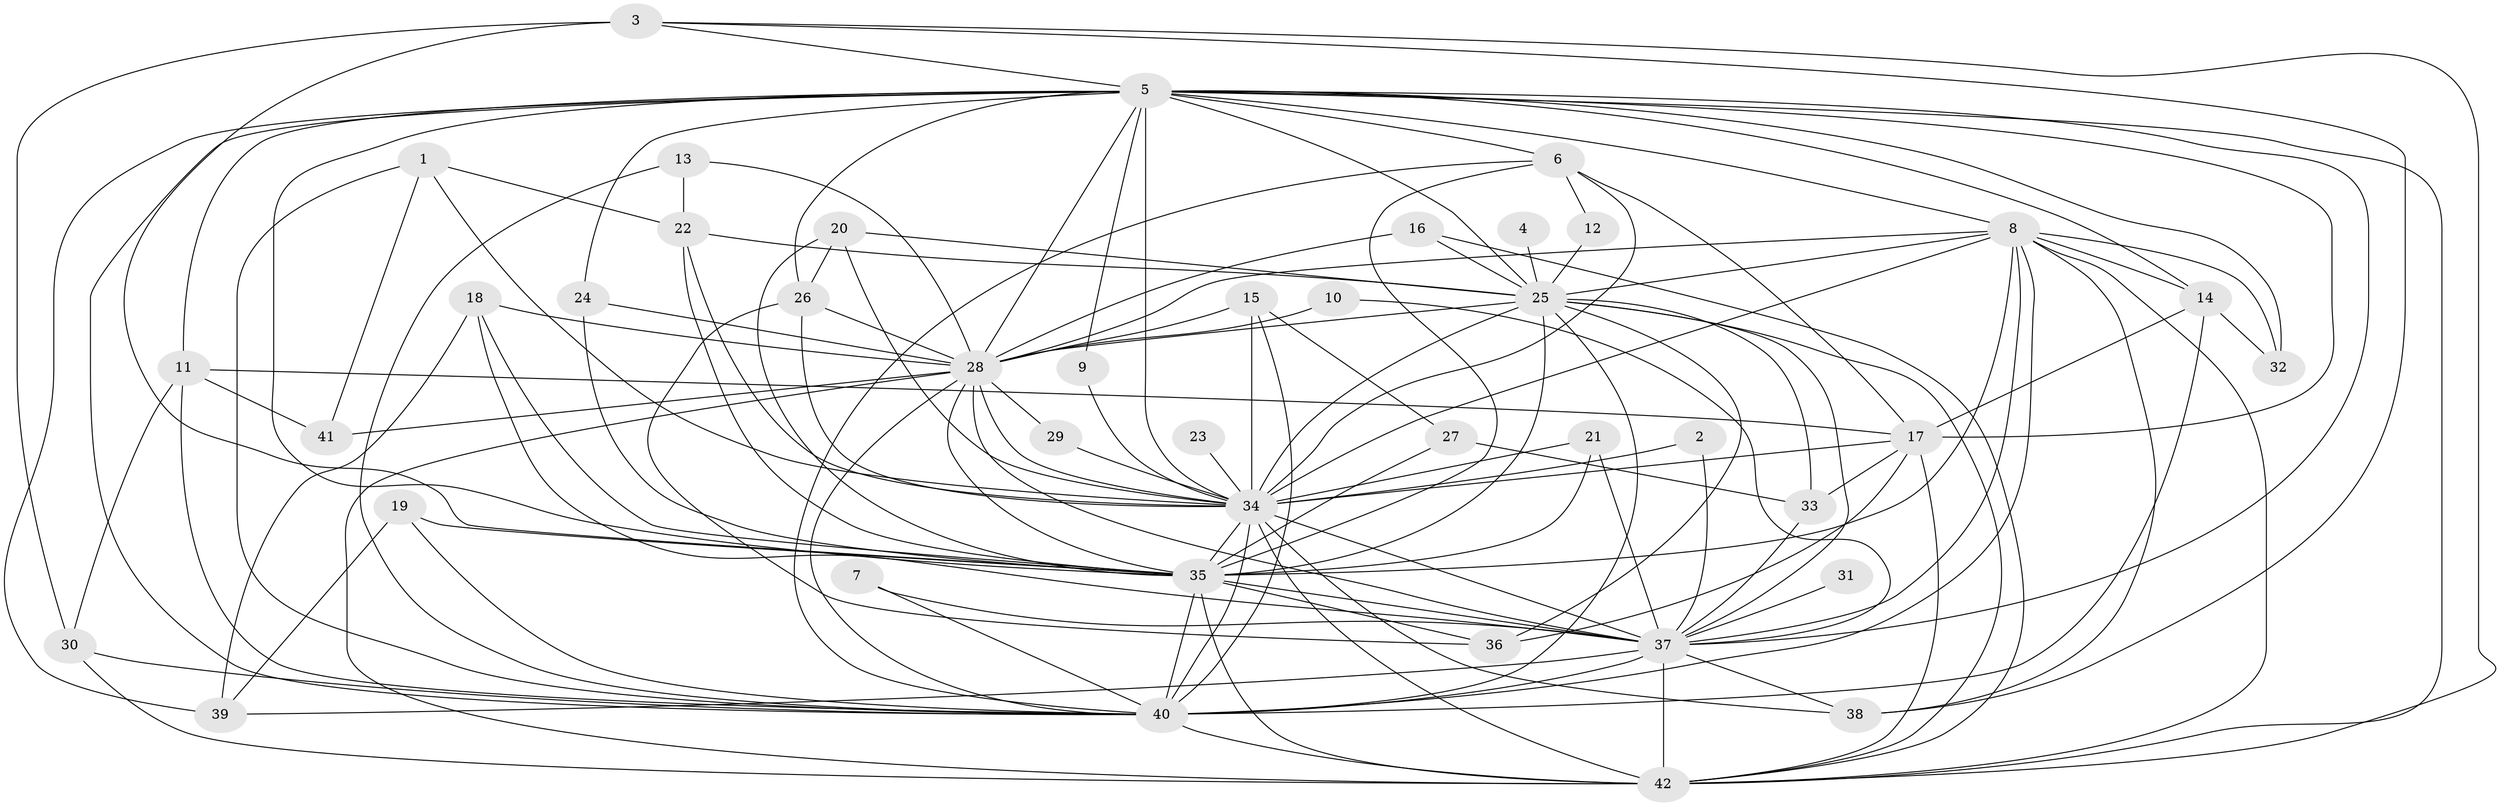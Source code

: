 // original degree distribution, {25: 0.019230769230769232, 24: 0.009615384615384616, 23: 0.019230769230769232, 29: 0.009615384615384616, 13: 0.009615384615384616, 19: 0.009615384615384616, 16: 0.009615384615384616, 15: 0.009615384615384616, 4: 0.1346153846153846, 3: 0.19230769230769232, 2: 0.5384615384615384, 8: 0.009615384615384616, 7: 0.009615384615384616, 5: 0.009615384615384616, 6: 0.009615384615384616}
// Generated by graph-tools (version 1.1) at 2025/36/03/04/25 23:36:19]
// undirected, 42 vertices, 130 edges
graph export_dot {
  node [color=gray90,style=filled];
  1;
  2;
  3;
  4;
  5;
  6;
  7;
  8;
  9;
  10;
  11;
  12;
  13;
  14;
  15;
  16;
  17;
  18;
  19;
  20;
  21;
  22;
  23;
  24;
  25;
  26;
  27;
  28;
  29;
  30;
  31;
  32;
  33;
  34;
  35;
  36;
  37;
  38;
  39;
  40;
  41;
  42;
  1 -- 22 [weight=1.0];
  1 -- 34 [weight=1.0];
  1 -- 40 [weight=1.0];
  1 -- 41 [weight=1.0];
  2 -- 34 [weight=1.0];
  2 -- 37 [weight=1.0];
  3 -- 5 [weight=1.0];
  3 -- 30 [weight=1.0];
  3 -- 35 [weight=2.0];
  3 -- 38 [weight=1.0];
  3 -- 42 [weight=1.0];
  4 -- 25 [weight=1.0];
  5 -- 6 [weight=1.0];
  5 -- 8 [weight=1.0];
  5 -- 9 [weight=1.0];
  5 -- 11 [weight=1.0];
  5 -- 14 [weight=1.0];
  5 -- 17 [weight=2.0];
  5 -- 24 [weight=1.0];
  5 -- 25 [weight=1.0];
  5 -- 26 [weight=1.0];
  5 -- 28 [weight=2.0];
  5 -- 32 [weight=1.0];
  5 -- 34 [weight=2.0];
  5 -- 35 [weight=2.0];
  5 -- 37 [weight=1.0];
  5 -- 39 [weight=1.0];
  5 -- 40 [weight=1.0];
  5 -- 42 [weight=3.0];
  6 -- 12 [weight=1.0];
  6 -- 17 [weight=1.0];
  6 -- 34 [weight=1.0];
  6 -- 35 [weight=1.0];
  6 -- 40 [weight=1.0];
  7 -- 37 [weight=2.0];
  7 -- 40 [weight=1.0];
  8 -- 14 [weight=1.0];
  8 -- 25 [weight=1.0];
  8 -- 28 [weight=3.0];
  8 -- 32 [weight=1.0];
  8 -- 34 [weight=1.0];
  8 -- 35 [weight=2.0];
  8 -- 37 [weight=2.0];
  8 -- 38 [weight=1.0];
  8 -- 40 [weight=2.0];
  8 -- 42 [weight=1.0];
  9 -- 34 [weight=1.0];
  10 -- 28 [weight=1.0];
  10 -- 37 [weight=1.0];
  11 -- 17 [weight=1.0];
  11 -- 30 [weight=1.0];
  11 -- 40 [weight=2.0];
  11 -- 41 [weight=2.0];
  12 -- 25 [weight=1.0];
  13 -- 22 [weight=1.0];
  13 -- 28 [weight=1.0];
  13 -- 40 [weight=1.0];
  14 -- 17 [weight=1.0];
  14 -- 32 [weight=1.0];
  14 -- 40 [weight=1.0];
  15 -- 27 [weight=1.0];
  15 -- 28 [weight=1.0];
  15 -- 34 [weight=2.0];
  15 -- 40 [weight=1.0];
  16 -- 25 [weight=1.0];
  16 -- 28 [weight=1.0];
  16 -- 42 [weight=1.0];
  17 -- 33 [weight=1.0];
  17 -- 34 [weight=1.0];
  17 -- 36 [weight=1.0];
  17 -- 42 [weight=1.0];
  18 -- 28 [weight=1.0];
  18 -- 35 [weight=1.0];
  18 -- 37 [weight=1.0];
  18 -- 39 [weight=1.0];
  19 -- 35 [weight=2.0];
  19 -- 39 [weight=1.0];
  19 -- 40 [weight=1.0];
  20 -- 25 [weight=1.0];
  20 -- 26 [weight=1.0];
  20 -- 34 [weight=1.0];
  20 -- 35 [weight=1.0];
  21 -- 34 [weight=1.0];
  21 -- 35 [weight=1.0];
  21 -- 37 [weight=1.0];
  22 -- 25 [weight=1.0];
  22 -- 34 [weight=1.0];
  22 -- 35 [weight=1.0];
  23 -- 34 [weight=1.0];
  24 -- 28 [weight=2.0];
  24 -- 35 [weight=1.0];
  25 -- 28 [weight=2.0];
  25 -- 33 [weight=1.0];
  25 -- 34 [weight=1.0];
  25 -- 35 [weight=4.0];
  25 -- 36 [weight=1.0];
  25 -- 37 [weight=1.0];
  25 -- 40 [weight=1.0];
  25 -- 42 [weight=1.0];
  26 -- 28 [weight=1.0];
  26 -- 34 [weight=1.0];
  26 -- 36 [weight=1.0];
  27 -- 33 [weight=1.0];
  27 -- 35 [weight=1.0];
  28 -- 29 [weight=1.0];
  28 -- 34 [weight=2.0];
  28 -- 35 [weight=4.0];
  28 -- 37 [weight=1.0];
  28 -- 40 [weight=1.0];
  28 -- 41 [weight=1.0];
  28 -- 42 [weight=1.0];
  29 -- 34 [weight=1.0];
  30 -- 40 [weight=1.0];
  30 -- 42 [weight=1.0];
  31 -- 37 [weight=1.0];
  33 -- 37 [weight=1.0];
  34 -- 35 [weight=2.0];
  34 -- 37 [weight=1.0];
  34 -- 38 [weight=1.0];
  34 -- 40 [weight=3.0];
  34 -- 42 [weight=1.0];
  35 -- 36 [weight=1.0];
  35 -- 37 [weight=3.0];
  35 -- 40 [weight=3.0];
  35 -- 42 [weight=4.0];
  37 -- 38 [weight=1.0];
  37 -- 39 [weight=1.0];
  37 -- 40 [weight=2.0];
  37 -- 42 [weight=1.0];
  40 -- 42 [weight=1.0];
}
